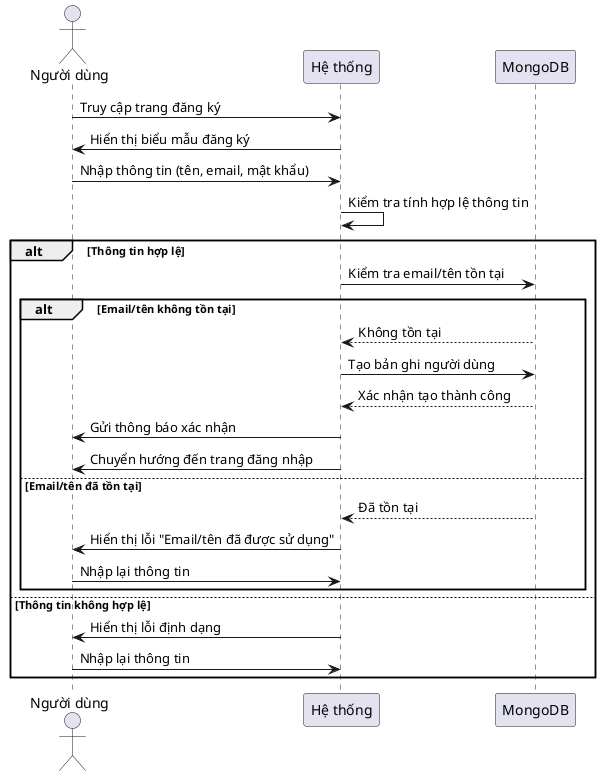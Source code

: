 @startuml
actor "Người dùng" as User
participant "Hệ thống" as System
participant "MongoDB" as DB

User -> System: Truy cập trang đăng ký
System -> User: Hiển thị biểu mẫu đăng ký
User -> System: Nhập thông tin (tên, email, mật khẩu)
System -> System: Kiểm tra tính hợp lệ thông tin

alt Thông tin hợp lệ
    System -> DB: Kiểm tra email/tên tồn tại
    alt Email/tên không tồn tại
        DB --> System: Không tồn tại
        System -> DB: Tạo bản ghi người dùng
        DB --> System: Xác nhận tạo thành công
        System -> User: Gửi thông báo xác nhận
        System -> User: Chuyển hướng đến trang đăng nhập
    else Email/tên đã tồn tại
        DB --> System: Đã tồn tại
        System -> User: Hiển thị lỗi "Email/tên đã được sử dụng"
        User -> System: Nhập lại thông tin
    end alt
else Thông tin không hợp lệ
    System -> User: Hiển thị lỗi định dạng
    User -> System: Nhập lại thông tin
end alt

@enduml